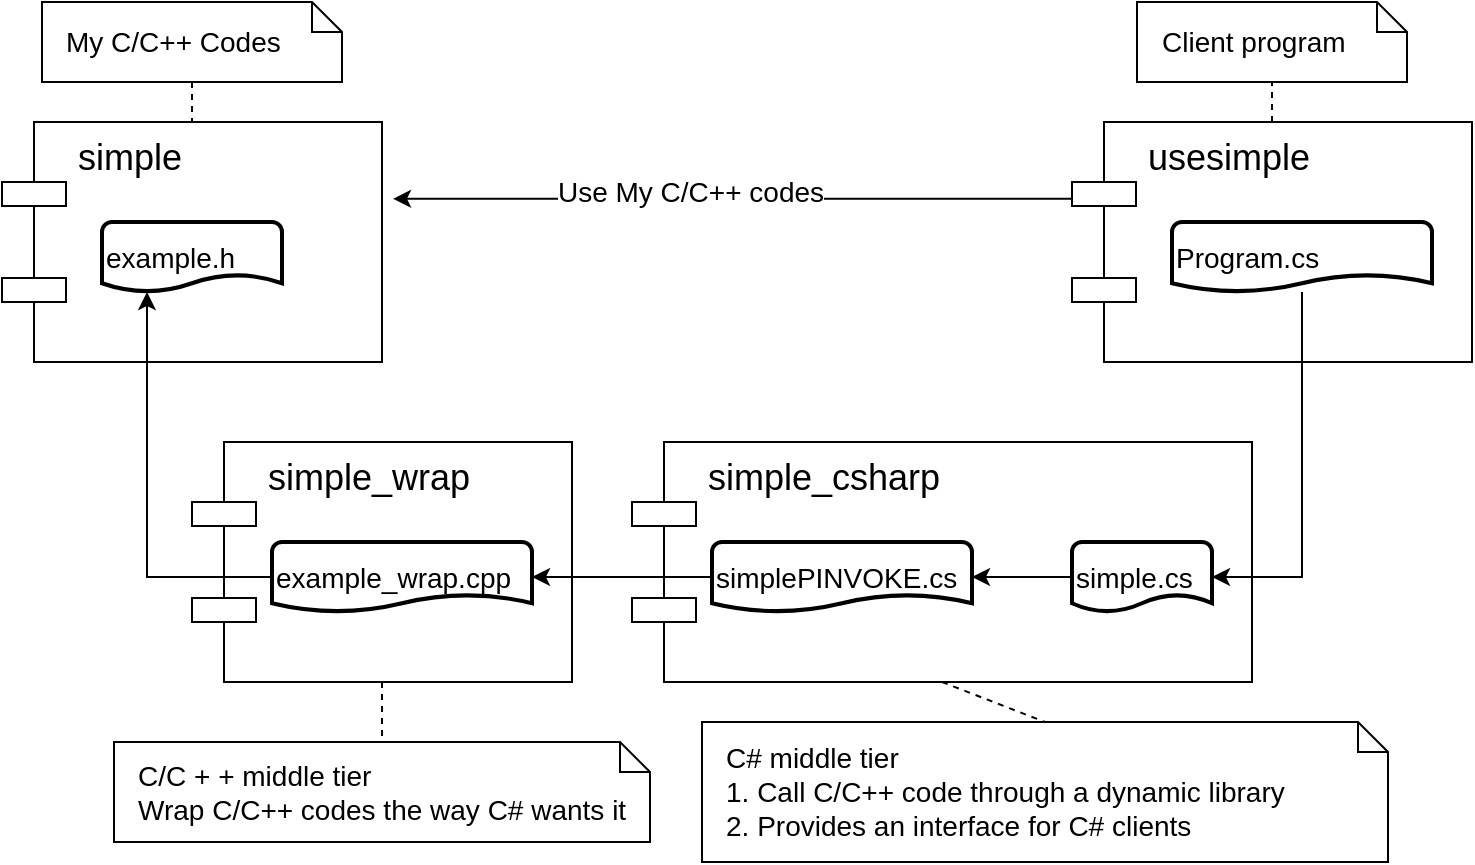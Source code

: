 <mxfile version="12.2.4" pages="1"><diagram id="btLV-u1A9Efj1P-xib72" name="Page-1"><mxGraphModel dx="976" dy="549" grid="1" gridSize="10" guides="1" tooltips="1" connect="1" arrows="1" fold="1" page="1" pageScale="1" pageWidth="827" pageHeight="1169" math="0" shadow="0"><root><mxCell id="0"/><mxCell id="1" parent="0"/><mxCell id="2" value="simple" style="shape=component;align=left;spacingLeft=36;horizontal=1;verticalAlign=top;fontSize=18;" parent="1" vertex="1"><mxGeometry x="20" y="90" width="190" height="120" as="geometry"/></mxCell><mxCell id="3" value="example.h" style="strokeWidth=2;html=1;shape=mxgraph.flowchart.document2;whiteSpace=wrap;size=0.25;fontSize=14;align=left;" parent="1" vertex="1"><mxGeometry x="70" y="140" width="90" height="35" as="geometry"/></mxCell><mxCell id="4" value="simple_wrap" style="shape=component;align=left;spacingLeft=36;horizontal=1;verticalAlign=top;fontSize=18;" parent="1" vertex="1"><mxGeometry x="115" y="250" width="190" height="120" as="geometry"/></mxCell><mxCell id="31" style="edgeStyle=orthogonalEdgeStyle;rounded=0;orthogonalLoop=1;jettySize=auto;html=1;exitX=0;exitY=0.5;exitDx=0;exitDy=0;entryX=0.25;entryY=1;entryDx=0;entryDy=0;fontSize=14;" parent="1" source="6" target="3" edge="1"><mxGeometry relative="1" as="geometry"/></mxCell><mxCell id="6" value="example_wrap.cpp" style="strokeWidth=2;html=1;shape=mxgraph.flowchart.document2;whiteSpace=wrap;size=0.25;fontSize=14;align=left;" parent="1" vertex="1"><mxGeometry x="155" y="300" width="130" height="35" as="geometry"/></mxCell><mxCell id="7" value="simple_csharp" style="shape=component;align=left;spacingLeft=36;horizontal=1;verticalAlign=top;fontSize=18;" parent="1" vertex="1"><mxGeometry x="335" y="250" width="310" height="120" as="geometry"/></mxCell><mxCell id="28" style="edgeStyle=orthogonalEdgeStyle;rounded=0;orthogonalLoop=1;jettySize=auto;html=1;exitX=0;exitY=0.5;exitDx=0;exitDy=0;entryX=1;entryY=0.5;entryDx=0;entryDy=0;fontSize=14;" parent="1" source="8" target="6" edge="1"><mxGeometry relative="1" as="geometry"/></mxCell><mxCell id="8" value="simplePINVOKE.cs" style="strokeWidth=2;html=1;shape=mxgraph.flowchart.document2;whiteSpace=wrap;size=0.25;fontSize=14;align=left;" parent="1" vertex="1"><mxGeometry x="375" y="300" width="130" height="35" as="geometry"/></mxCell><mxCell id="29" style="edgeStyle=orthogonalEdgeStyle;rounded=0;orthogonalLoop=1;jettySize=auto;html=1;exitX=0;exitY=0.5;exitDx=0;exitDy=0;entryX=1;entryY=0.5;entryDx=0;entryDy=0;fontSize=14;" parent="1" source="10" target="8" edge="1"><mxGeometry relative="1" as="geometry"/></mxCell><mxCell id="10" value="simple.cs" style="strokeWidth=2;html=1;shape=mxgraph.flowchart.document2;whiteSpace=wrap;size=0.25;fontSize=14;align=left;" parent="1" vertex="1"><mxGeometry x="555" y="300" width="70" height="35" as="geometry"/></mxCell><mxCell id="24" style="edgeStyle=orthogonalEdgeStyle;rounded=0;orthogonalLoop=1;jettySize=auto;html=1;entryX=1.029;entryY=0.32;entryDx=0;entryDy=0;fontSize=14;exitX=0;exitY=0.3;exitDx=0;exitDy=0;entryPerimeter=0;" parent="1" source="11" target="2" edge="1"><mxGeometry relative="1" as="geometry"><Array as="points"><mxPoint x="555" y="128"/></Array></mxGeometry></mxCell><mxCell id="26" value="Use My C/C++ codes" style="text;html=1;resizable=0;points=[];align=center;verticalAlign=middle;labelBackgroundColor=#ffffff;fontSize=14;" parent="24" vertex="1" connectable="0"><mxGeometry x="0.133" y="-4" relative="1" as="geometry"><mxPoint as="offset"/></mxGeometry></mxCell><mxCell id="11" value="usesimple" style="shape=component;align=left;spacingLeft=36;horizontal=1;verticalAlign=top;fontSize=18;" parent="1" vertex="1"><mxGeometry x="555" y="90" width="200" height="120" as="geometry"/></mxCell><mxCell id="30" style="edgeStyle=orthogonalEdgeStyle;rounded=0;orthogonalLoop=1;jettySize=auto;html=1;exitX=0.5;exitY=1;exitDx=0;exitDy=0;entryX=1;entryY=0.5;entryDx=0;entryDy=0;fontSize=14;" parent="1" source="12" target="10" edge="1"><mxGeometry relative="1" as="geometry"/></mxCell><mxCell id="12" value="Program.cs" style="strokeWidth=2;html=1;shape=mxgraph.flowchart.document2;whiteSpace=wrap;size=0.25;fontSize=14;align=left;" parent="1" vertex="1"><mxGeometry x="605" y="140" width="130" height="35" as="geometry"/></mxCell><mxCell id="16" value="My C/C++ Codes" style="shape=note;size=15;align=left;spacingLeft=10;html=1;whiteSpace=wrap;fontSize=14;" parent="1" vertex="1"><mxGeometry x="40" y="30" width="150" height="40" as="geometry"/></mxCell><mxCell id="17" value="" style="edgeStyle=none;endArrow=none;exitX=0.5;exitY=1;dashed=1;html=1;fontSize=14;entryX=0.5;entryY=0;entryDx=0;entryDy=0;exitDx=0;exitDy=0;exitPerimeter=0;" parent="1" source="16" target="2" edge="1"><mxGeometry x="1" relative="1" as="geometry"><mxPoint x="20" y="310" as="targetPoint"/></mxGeometry></mxCell><mxCell id="18" value="Client program" style="shape=note;size=15;align=left;spacingLeft=10;html=1;whiteSpace=wrap;fontSize=14;" parent="1" vertex="1"><mxGeometry x="587.5" y="30" width="135" height="40" as="geometry"/></mxCell><mxCell id="20" value="" style="endArrow=none;dashed=1;html=1;fontSize=14;entryX=0.5;entryY=1;entryDx=0;entryDy=0;entryPerimeter=0;exitX=0.5;exitY=0;exitDx=0;exitDy=0;" parent="1" source="11" target="18" edge="1"><mxGeometry width="50" height="50" relative="1" as="geometry"><mxPoint x="20" y="440" as="sourcePoint"/><mxPoint x="70" y="390" as="targetPoint"/></mxGeometry></mxCell><mxCell id="32" value="C/C + + middle tier&lt;br&gt;Wrap C/C++ codes the way C# wants it" style="shape=note;size=15;align=left;spacingLeft=10;html=1;whiteSpace=wrap;fontSize=14;" parent="1" vertex="1"><mxGeometry x="76" y="400" width="268" height="50" as="geometry"/></mxCell><mxCell id="35" value="" style="edgeStyle=none;endArrow=none;exitX=0.5;exitY=1;dashed=1;html=1;fontSize=14;entryX=0.5;entryY=0;entryDx=0;entryDy=0;exitDx=0;exitDy=0;entryPerimeter=0;" parent="1" source="4" target="32" edge="1"><mxGeometry x="1" relative="1" as="geometry"><mxPoint x="145" y="120" as="targetPoint"/><mxPoint x="145" y="100" as="sourcePoint"/></mxGeometry></mxCell><mxCell id="39" value="C# middle tier&lt;br&gt;1.&amp;nbsp;Call C/C++ code through a dynamic library&lt;br&gt;2.&amp;nbsp;Provides an interface for C# clients" style="shape=note;size=15;align=left;spacingLeft=10;html=1;whiteSpace=wrap;fontSize=14;" parent="1" vertex="1"><mxGeometry x="370" y="390" width="343" height="70" as="geometry"/></mxCell><mxCell id="40" value="" style="edgeStyle=none;endArrow=none;exitX=0.5;exitY=1;dashed=1;html=1;fontSize=14;entryX=0.5;entryY=0;entryDx=0;entryDy=0;exitDx=0;exitDy=0;entryPerimeter=0;" parent="1" source="7" target="39" edge="1"><mxGeometry x="1" relative="1" as="geometry"><mxPoint x="220" y="400" as="targetPoint"/><mxPoint x="220" y="380" as="sourcePoint"/></mxGeometry></mxCell></root></mxGraphModel></diagram></mxfile>
